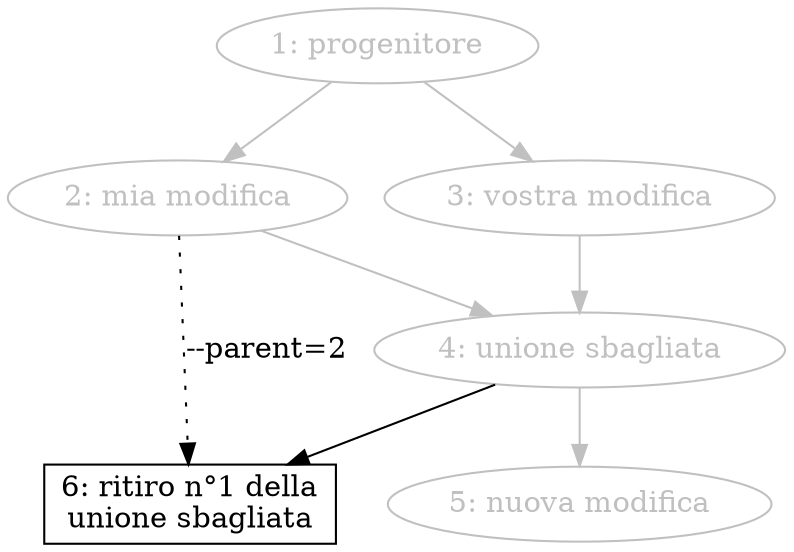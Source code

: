 digraph bad_merge_2 {
	ancestor [label="1: progenitore",color=grey,fontcolor=grey];
	left [label="2: mia modifica",color=grey,fontcolor=grey];
	right [label="3: vostra modifica",color=grey,fontcolor=grey];
	bad [label="4: unione sbagliata",color=grey,fontcolor=grey];
	new [label="5: nuova modifica",color=grey,fontcolor=grey];

	bak_left [label="6: ritiro n°1 della\nunione sbagliata",shape=box];

	ancestor -> left [color=grey];
	ancestor -> right [color=grey];
	left -> bad [color=grey];
	right -> bad [color=grey];
	bad -> new [color=grey];

	bad -> bak_left;
	left -> bak_left [style=dotted,label="--parent=2"];
}
